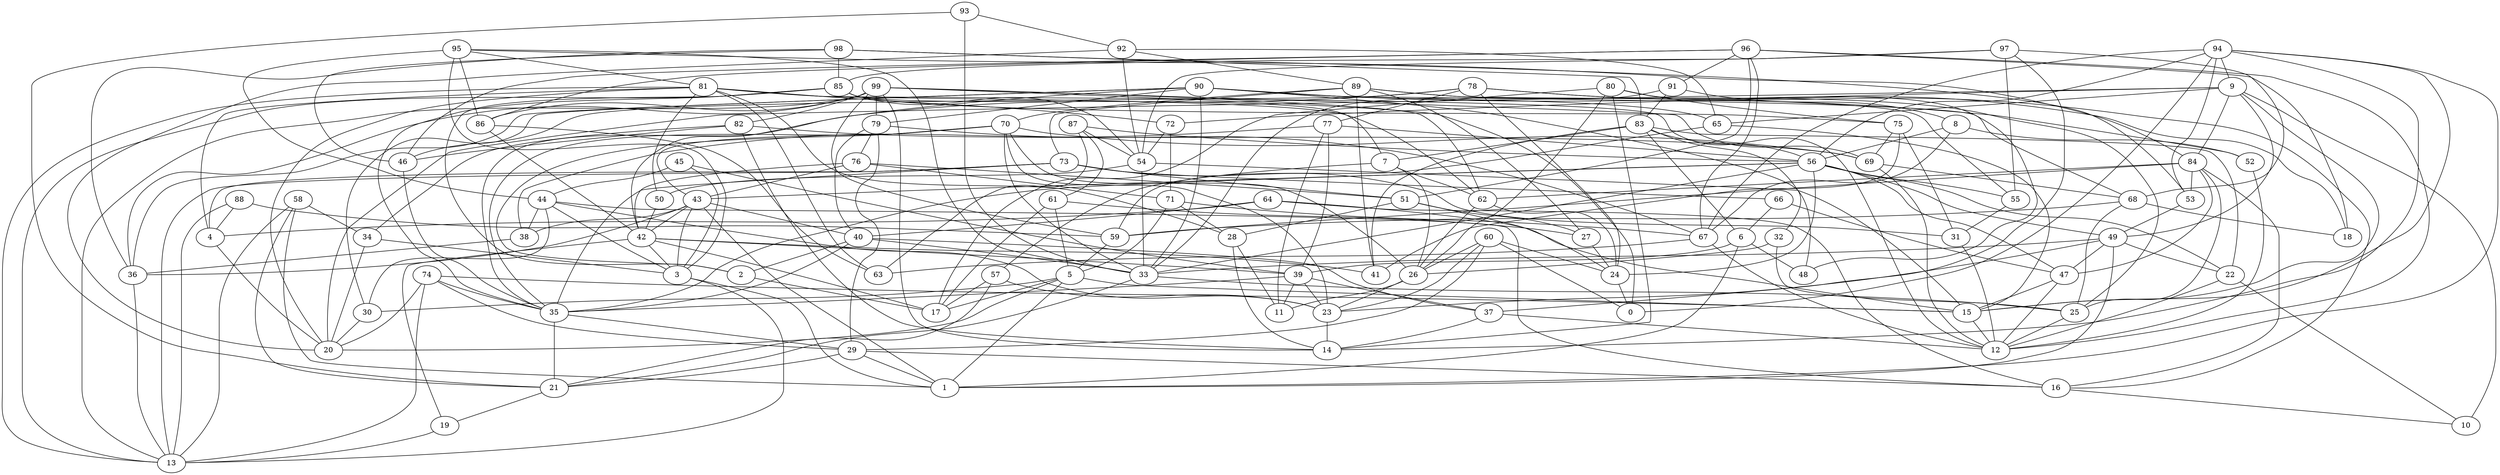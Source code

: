 digraph GG_graph {

subgraph G_graph {
edge [color = black]
"15" -> "12" [dir = none]
"91" -> "8" [dir = none]
"91" -> "33" [dir = none]
"91" -> "83" [dir = none]
"72" -> "71" [dir = none]
"72" -> "54" [dir = none]
"51" -> "24" [dir = none]
"51" -> "27" [dir = none]
"51" -> "28" [dir = none]
"64" -> "4" [dir = none]
"64" -> "16" [dir = none]
"64" -> "15" [dir = none]
"64" -> "40" [dir = none]
"98" -> "85" [dir = none]
"98" -> "53" [dir = none]
"98" -> "83" [dir = none]
"98" -> "36" [dir = none]
"98" -> "46" [dir = none]
"92" -> "65" [dir = none]
"92" -> "20" [dir = none]
"92" -> "89" [dir = none]
"92" -> "54" [dir = none]
"75" -> "41" [dir = none]
"75" -> "69" [dir = none]
"75" -> "31" [dir = none]
"82" -> "46" [dir = none]
"82" -> "69" [dir = none]
"82" -> "34" [dir = none]
"82" -> "14" [dir = none]
"28" -> "14" [dir = none]
"28" -> "11" [dir = none]
"7" -> "26" [dir = none]
"7" -> "62" [dir = none]
"7" -> "57" [dir = none]
"65" -> "59" [dir = none]
"65" -> "15" [dir = none]
"54" -> "15" [dir = none]
"54" -> "33" [dir = none]
"54" -> "50" [dir = none]
"2" -> "17" [dir = none]
"89" -> "55" [dir = none]
"89" -> "27" [dir = none]
"89" -> "25" [dir = none]
"89" -> "70" [dir = none]
"89" -> "73" [dir = none]
"89" -> "41" [dir = none]
"73" -> "31" [dir = none]
"73" -> "51" [dir = none]
"73" -> "4" [dir = none]
"73" -> "13" [dir = none]
"73" -> "35" [dir = none]
"73" -> "66" [dir = none]
"97" -> "37" [dir = none]
"97" -> "54" [dir = none]
"97" -> "85" [dir = none]
"97" -> "55" [dir = none]
"97" -> "68" [dir = none]
"68" -> "25" [dir = none]
"68" -> "59" [dir = none]
"68" -> "18" [dir = none]
"85" -> "54" [dir = none]
"85" -> "35" [dir = none]
"85" -> "2" [dir = none]
"85" -> "13" [dir = none]
"85" -> "7" [dir = none]
"85" -> "75" [dir = none]
"22" -> "10" [dir = none]
"22" -> "12" [dir = none]
"83" -> "7" [dir = none]
"83" -> "41" [dir = none]
"83" -> "6" [dir = none]
"83" -> "32" [dir = none]
"83" -> "22" [dir = none]
"83" -> "56" [dir = none]
"40" -> "33" [dir = none]
"40" -> "2" [dir = none]
"40" -> "35" [dir = none]
"40" -> "37" [dir = none]
"66" -> "6" [dir = none]
"66" -> "47" [dir = none]
"70" -> "23" [dir = none]
"70" -> "33" [dir = none]
"70" -> "2" [dir = none]
"70" -> "35" [dir = none]
"70" -> "26" [dir = none]
"70" -> "69" [dir = none]
"70" -> "43" [dir = none]
"77" -> "38" [dir = none]
"77" -> "39" [dir = none]
"77" -> "11" [dir = none]
"77" -> "56" [dir = none]
"23" -> "14" [dir = none]
"60" -> "23" [dir = none]
"60" -> "0" [dir = none]
"60" -> "29" [dir = none]
"60" -> "24" [dir = none]
"60" -> "26" [dir = none]
"46" -> "35" [dir = none]
"37" -> "14" [dir = none]
"37" -> "12" [dir = none]
"21" -> "19" [dir = none]
"26" -> "11" [dir = none]
"26" -> "23" [dir = none]
"34" -> "3" [dir = none]
"34" -> "20" [dir = none]
"39" -> "35" [dir = none]
"39" -> "23" [dir = none]
"39" -> "37" [dir = none]
"39" -> "11" [dir = none]
"90" -> "68" [dir = none]
"90" -> "33" [dir = none]
"90" -> "52" [dir = none]
"90" -> "30" [dir = none]
"90" -> "65" [dir = none]
"90" -> "36" [dir = none]
"90" -> "42" [dir = none]
"90" -> "79" [dir = none]
"90" -> "48" [dir = none]
"88" -> "59" [dir = none]
"88" -> "13" [dir = none]
"88" -> "4" [dir = none]
"33" -> "21" [dir = none]
"33" -> "25" [dir = none]
"6" -> "48" [dir = none]
"6" -> "1" [dir = none]
"6" -> "39" [dir = none]
"57" -> "21" [dir = none]
"57" -> "17" [dir = none]
"57" -> "23" [dir = none]
"31" -> "12" [dir = none]
"45" -> "3" [dir = none]
"45" -> "39" [dir = none]
"45" -> "44" [dir = none]
"93" -> "33" [dir = none]
"93" -> "92" [dir = none]
"93" -> "21" [dir = none]
"9" -> "49" [dir = none]
"9" -> "20" [dir = none]
"9" -> "84" [dir = none]
"9" -> "72" [dir = none]
"9" -> "15" [dir = none]
"9" -> "10" [dir = none]
"9" -> "65" [dir = none]
"4" -> "20" [dir = none]
"55" -> "31" [dir = none]
"3" -> "1" [dir = none]
"3" -> "13" [dir = none]
"62" -> "24" [dir = none]
"62" -> "26" [dir = none]
"87" -> "54" [dir = none]
"87" -> "61" [dir = none]
"87" -> "63" [dir = none]
"87" -> "56" [dir = none]
"99" -> "13" [dir = none]
"99" -> "0" [dir = none]
"99" -> "86" [dir = none]
"99" -> "69" [dir = none]
"99" -> "82" [dir = none]
"99" -> "14" [dir = none]
"99" -> "59" [dir = none]
"99" -> "36" [dir = none]
"99" -> "62" [dir = none]
"99" -> "79" [dir = none]
"29" -> "16" [dir = none]
"29" -> "1" [dir = none]
"29" -> "21" [dir = none]
"74" -> "20" [dir = none]
"74" -> "15" [dir = none]
"74" -> "29" [dir = none]
"74" -> "35" [dir = none]
"74" -> "13" [dir = none]
"86" -> "63" [dir = none]
"86" -> "42" [dir = none]
"58" -> "34" [dir = none]
"58" -> "21" [dir = none]
"58" -> "13" [dir = none]
"58" -> "1" [dir = none]
"30" -> "20" [dir = none]
"84" -> "16" [dir = none]
"84" -> "53" [dir = none]
"84" -> "47" [dir = none]
"84" -> "25" [dir = none]
"84" -> "62" [dir = none]
"84" -> "59" [dir = none]
"5" -> "1" [dir = none]
"5" -> "30" [dir = none]
"5" -> "17" [dir = none]
"5" -> "15" [dir = none]
"5" -> "20" [dir = none]
"80" -> "48" [dir = none]
"80" -> "75" [dir = none]
"80" -> "17" [dir = none]
"80" -> "26" [dir = none]
"80" -> "14" [dir = none]
"42" -> "17" [dir = none]
"42" -> "41" [dir = none]
"42" -> "3" [dir = none]
"42" -> "39" [dir = none]
"42" -> "19" [dir = none]
"49" -> "22" [dir = none]
"49" -> "23" [dir = none]
"49" -> "33" [dir = none]
"49" -> "1" [dir = none]
"49" -> "47" [dir = none]
"19" -> "13" [dir = none]
"69" -> "68" [dir = none]
"69" -> "12" [dir = none]
"95" -> "3" [dir = none]
"95" -> "84" [dir = none]
"95" -> "81" [dir = none]
"95" -> "86" [dir = none]
"95" -> "33" [dir = none]
"95" -> "44" [dir = none]
"81" -> "28" [dir = none]
"81" -> "20" [dir = none]
"81" -> "13" [dir = none]
"81" -> "63" [dir = none]
"81" -> "72" [dir = none]
"81" -> "50" [dir = none]
"81" -> "62" [dir = none]
"81" -> "12" [dir = none]
"81" -> "4" [dir = none]
"53" -> "49" [dir = none]
"94" -> "14" [dir = none]
"94" -> "53" [dir = none]
"94" -> "56" [dir = none]
"94" -> "15" [dir = none]
"94" -> "0" [dir = none]
"94" -> "9" [dir = none]
"94" -> "1" [dir = none]
"94" -> "67" [dir = none]
"24" -> "0" [dir = none]
"36" -> "13" [dir = none]
"78" -> "18" [dir = none]
"78" -> "16" [dir = none]
"78" -> "46" [dir = none]
"78" -> "77" [dir = none]
"78" -> "35" [dir = none]
"78" -> "24" [dir = none]
"50" -> "42" [dir = none]
"67" -> "12" [dir = none]
"67" -> "63" [dir = none]
"59" -> "5" [dir = none]
"71" -> "5" [dir = none]
"71" -> "28" [dir = none]
"71" -> "67" [dir = none]
"25" -> "12" [dir = none]
"96" -> "67" [dir = none]
"96" -> "91" [dir = none]
"96" -> "12" [dir = none]
"96" -> "46" [dir = none]
"96" -> "18" [dir = none]
"96" -> "51" [dir = none]
"96" -> "86" [dir = none]
"43" -> "40" [dir = none]
"43" -> "36" [dir = none]
"43" -> "38" [dir = none]
"43" -> "42" [dir = none]
"43" -> "1" [dir = none]
"43" -> "3" [dir = none]
"47" -> "15" [dir = none]
"47" -> "12" [dir = none]
"32" -> "25" [dir = none]
"32" -> "26" [dir = none]
"16" -> "10" [dir = none]
"27" -> "24" [dir = none]
"44" -> "3" [dir = none]
"44" -> "38" [dir = none]
"44" -> "30" [dir = none]
"44" -> "23" [dir = none]
"44" -> "16" [dir = none]
"56" -> "55" [dir = none]
"56" -> "33" [dir = none]
"56" -> "24" [dir = none]
"56" -> "22" [dir = none]
"56" -> "49" [dir = none]
"56" -> "47" [dir = none]
"56" -> "43" [dir = none]
"56" -> "35" [dir = none]
"79" -> "29" [dir = none]
"79" -> "76" [dir = none]
"79" -> "67" [dir = none]
"79" -> "40" [dir = none]
"38" -> "36" [dir = none]
"61" -> "17" [dir = none]
"61" -> "27" [dir = none]
"61" -> "5" [dir = none]
"52" -> "12" [dir = none]
"35" -> "21" [dir = none]
"35" -> "29" [dir = none]
"8" -> "56" [dir = none]
"8" -> "67" [dir = none]
"8" -> "52" [dir = none]
"76" -> "42" [dir = none]
"76" -> "51" [dir = none]
"76" -> "43" [dir = none]
"76" -> "71" [dir = none]
}

}

